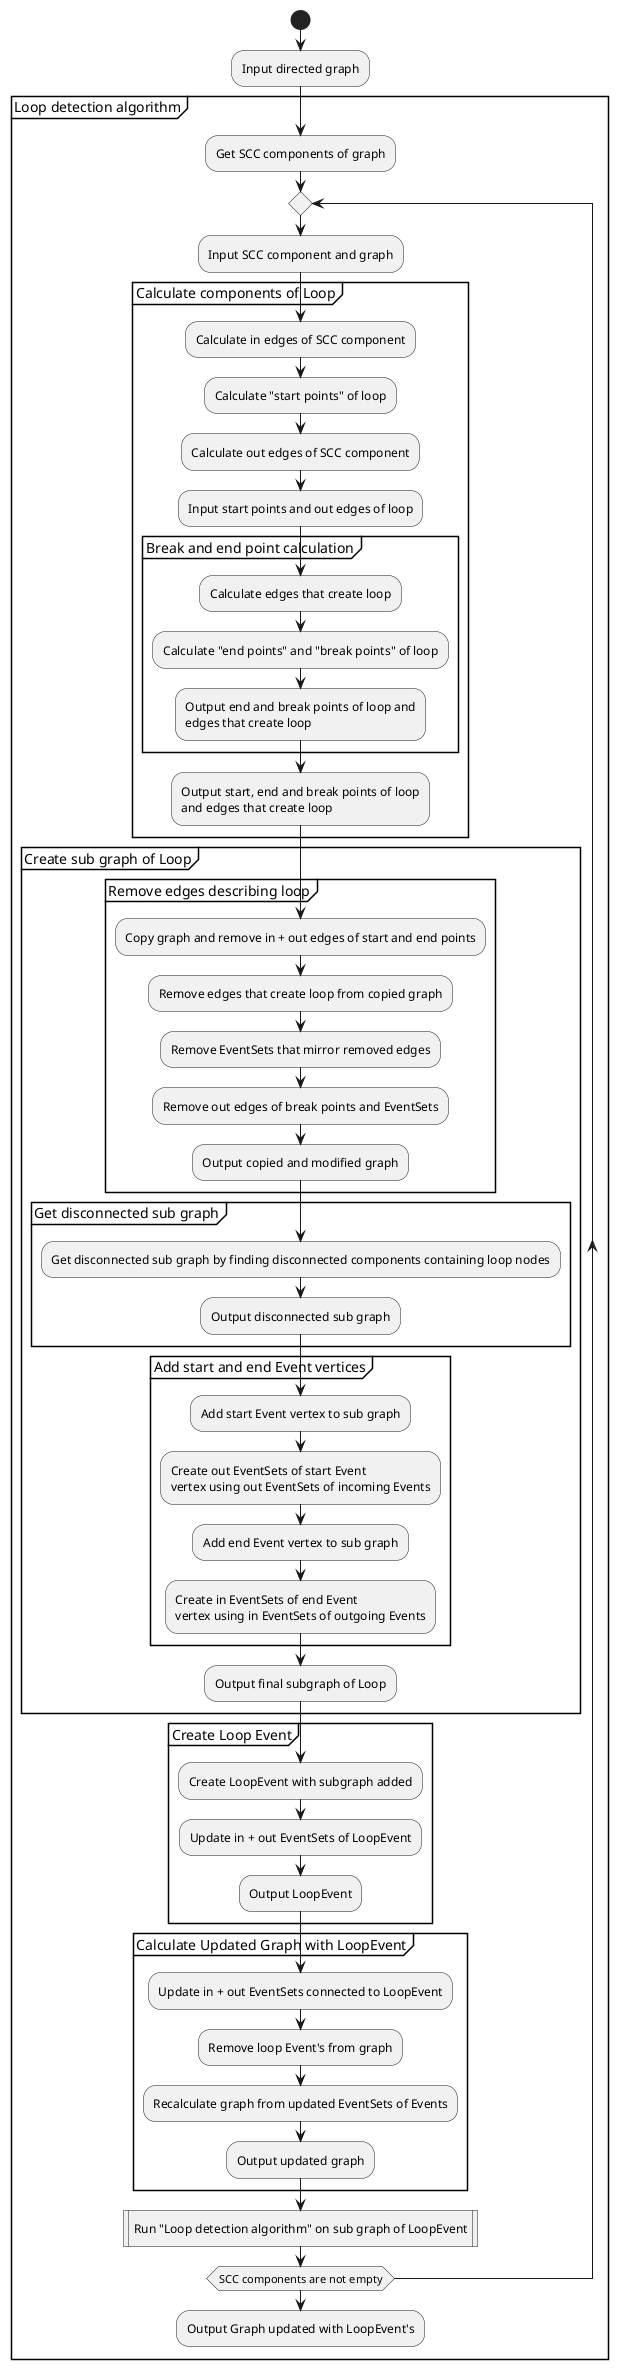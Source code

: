 @startuml
    start
    label loop_detection_algorithm
    :Input directed graph;
    partition "Loop detection algorithm" {
        :Get SCC components of graph;
        repeat
            :Input SCC component and graph;
            partition "Calculate components of Loop" {
                :Calculate in edges of SCC component;
                :Calculate "start points" of loop;
                :Calculate out edges of SCC component;
                :Input start points and out edges of loop;
                partition "Break and end point calculation" {
                    :Calculate edges that create loop;
                    :Calculate "end points" and "break points" of loop;
                    :Output end and break points of loop and\nedges that create loop;
                }
                :Output start, end and break points of loop\nand edges that create loop;
            }
            partition "Create sub graph of Loop" {
                partition "Remove edges describing loop" {
                    :Copy graph and remove in + out edges of start and end points;
                    :Remove edges that create loop from copied graph;
                    :Remove EventSets that mirror removed edges;
                    :Remove out edges of break points and EventSets;
                    :Output copied and modified graph;
                }
                partition "Get disconnected sub graph" {
                    :Get disconnected sub graph by finding disconnected components containing loop nodes;
                    :Output disconnected sub graph;
                }
                partition "Add start and end Event vertices" {
                    :Add start Event vertex to sub graph;
                    :Create out EventSets of start Event\nvertex using out EventSets of incoming Events;
                    :Add end Event vertex to sub graph;
                    :Create in EventSets of end Event\nvertex using in EventSets of outgoing Events;
                }
                :Output final subgraph of Loop;
            }
            partition "Create Loop Event" {
                :Create LoopEvent with subgraph added;
                :Update in + out EventSets of LoopEvent;
                :Output LoopEvent;
            }
            partition "Calculate Updated Graph with LoopEvent" {
                :Update in + out EventSets connected to LoopEvent;
                :Remove loop Event's from graph;
                :Recalculate graph from updated EventSets of Events;
                :Output updated graph;
            }
            :Run "Loop detection algorithm" on sub graph of LoopEvent|
        repeat while (SCC components are not empty)
        :Output Graph updated with LoopEvent's;
    }
@enduml